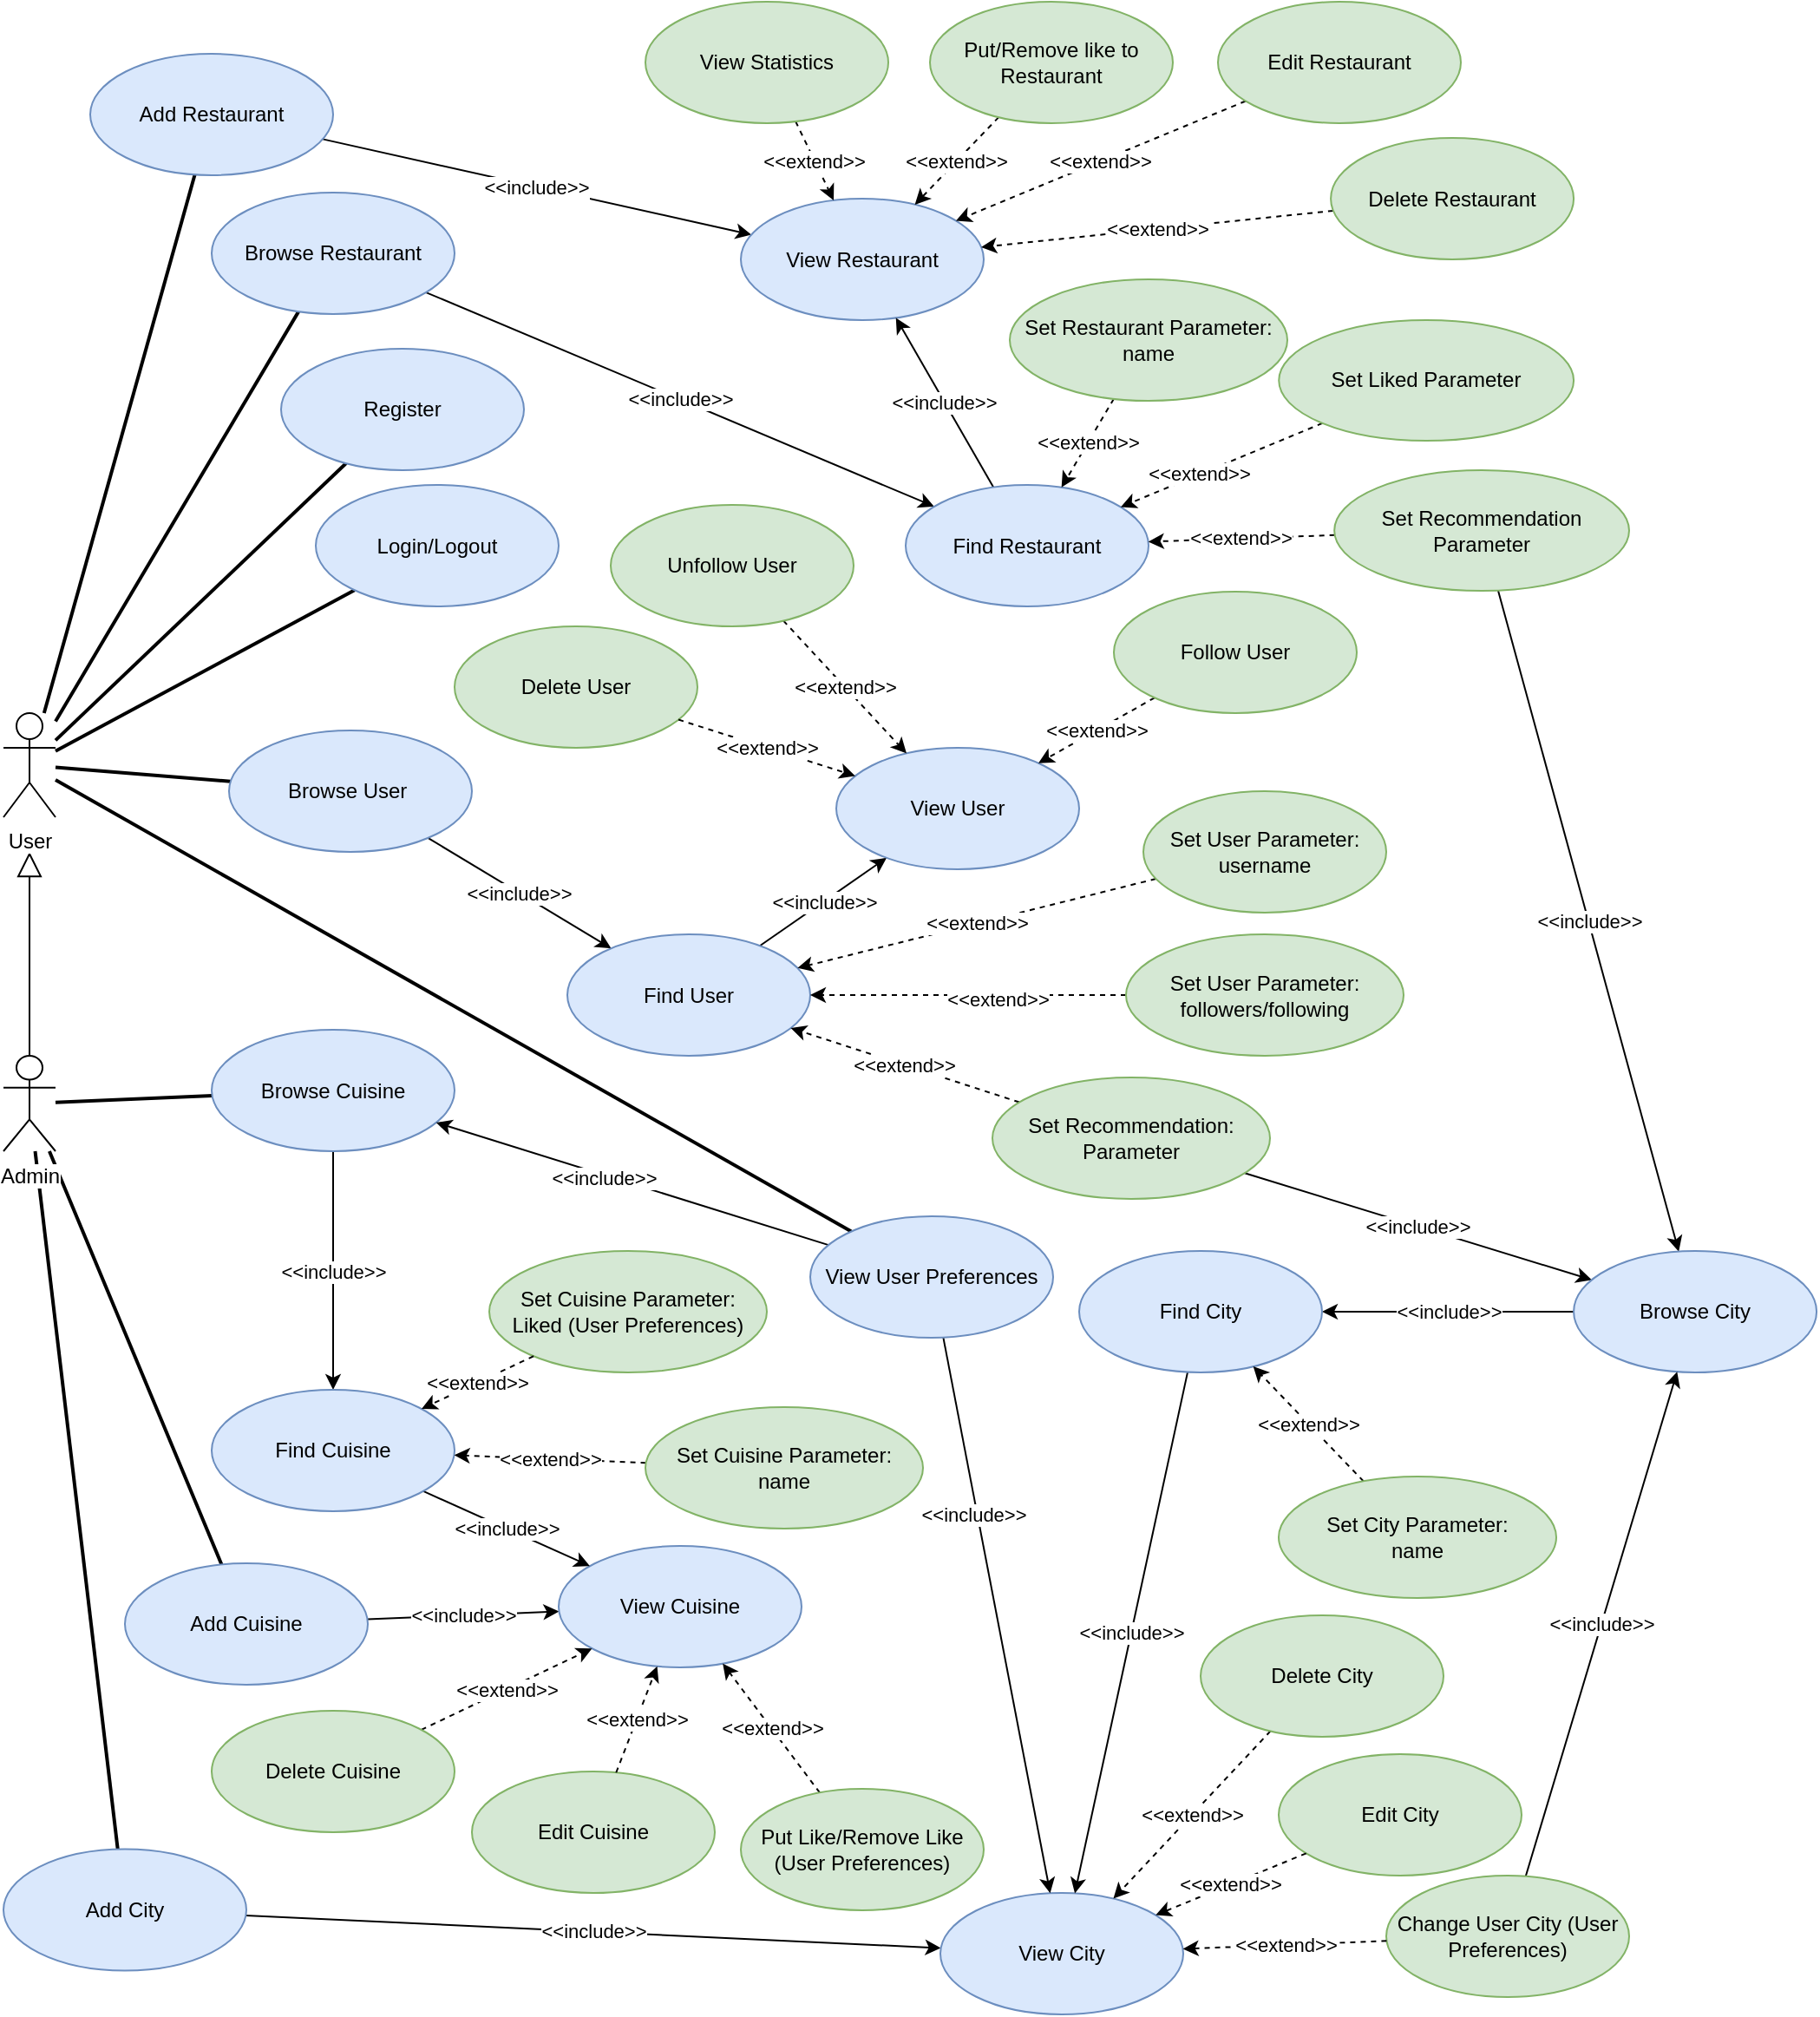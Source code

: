 <mxfile version="13.4.5" type="github">
  <diagram id="KoGSpYwKqd-lorviJZdT" name="Page-1">
    <mxGraphModel dx="1664" dy="894" grid="1" gridSize="10" guides="1" tooltips="1" connect="1" arrows="1" fold="1" page="1" pageScale="1" pageWidth="690" pageHeight="980" math="0" shadow="0">
      <root>
        <mxCell id="0" />
        <mxCell id="1" parent="0" />
        <mxCell id="ns0X5BkVeZQu3-cm_ezH-1" style="edgeStyle=none;rounded=0;orthogonalLoop=1;jettySize=auto;html=1;endArrow=none;endFill=0;strokeWidth=2;" parent="1" source="ns0X5BkVeZQu3-cm_ezH-90" target="ns0X5BkVeZQu3-cm_ezH-9" edge="1">
          <mxGeometry relative="1" as="geometry" />
        </mxCell>
        <mxCell id="ns0X5BkVeZQu3-cm_ezH-2" style="edgeStyle=none;rounded=0;orthogonalLoop=1;jettySize=auto;html=1;endArrow=none;endFill=0;strokeWidth=2;" parent="1" source="ns0X5BkVeZQu3-cm_ezH-90" target="ns0X5BkVeZQu3-cm_ezH-29" edge="1">
          <mxGeometry relative="1" as="geometry" />
        </mxCell>
        <mxCell id="ns0X5BkVeZQu3-cm_ezH-3" style="edgeStyle=none;rounded=0;orthogonalLoop=1;jettySize=auto;html=1;endArrow=none;endFill=0;strokeWidth=2;" parent="1" source="ns0X5BkVeZQu3-cm_ezH-90" target="ns0X5BkVeZQu3-cm_ezH-10" edge="1">
          <mxGeometry relative="1" as="geometry" />
        </mxCell>
        <mxCell id="ns0X5BkVeZQu3-cm_ezH-4" style="edgeStyle=none;rounded=0;orthogonalLoop=1;jettySize=auto;html=1;endArrow=none;endFill=0;strokeWidth=2;" parent="1" source="ns0X5BkVeZQu3-cm_ezH-90" target="ns0X5BkVeZQu3-cm_ezH-11" edge="1">
          <mxGeometry relative="1" as="geometry" />
        </mxCell>
        <mxCell id="ns0X5BkVeZQu3-cm_ezH-5" style="edgeStyle=none;rounded=0;orthogonalLoop=1;jettySize=auto;html=1;endArrow=none;endFill=0;strokeWidth=2;" parent="1" source="ns0X5BkVeZQu3-cm_ezH-90" target="ns0X5BkVeZQu3-cm_ezH-18" edge="1">
          <mxGeometry relative="1" as="geometry" />
        </mxCell>
        <mxCell id="ns0X5BkVeZQu3-cm_ezH-7" style="edgeStyle=none;rounded=0;orthogonalLoop=1;jettySize=auto;html=1;endArrow=none;endFill=0;strokeWidth=2;" parent="1" source="ns0X5BkVeZQu3-cm_ezH-43" target="ns0X5BkVeZQu3-cm_ezH-57" edge="1">
          <mxGeometry relative="1" as="geometry">
            <mxPoint x="60" y="640" as="sourcePoint" />
          </mxGeometry>
        </mxCell>
        <mxCell id="ns0X5BkVeZQu3-cm_ezH-8" value="&amp;lt;&amp;lt;include&amp;gt;&amp;gt;" style="edgeStyle=none;rounded=0;orthogonalLoop=1;jettySize=auto;html=1;" parent="1" source="ns0X5BkVeZQu3-cm_ezH-9" target="ns0X5BkVeZQu3-cm_ezH-12" edge="1">
          <mxGeometry relative="1" as="geometry" />
        </mxCell>
        <mxCell id="ns0X5BkVeZQu3-cm_ezH-9" value="Add Restaurant" style="ellipse;whiteSpace=wrap;html=1;fontSize=12;fillColor=#dae8fc;strokeColor=#6c8ebf;" parent="1" vertex="1">
          <mxGeometry x="60" y="30" width="140" height="70" as="geometry" />
        </mxCell>
        <mxCell id="ns0X5BkVeZQu3-cm_ezH-10" value="Register" style="ellipse;whiteSpace=wrap;html=1;fontSize=12;fillColor=#dae8fc;strokeColor=#6c8ebf;" parent="1" vertex="1">
          <mxGeometry x="170" y="200" width="140" height="70" as="geometry" />
        </mxCell>
        <mxCell id="ns0X5BkVeZQu3-cm_ezH-11" value="Login/Logout" style="ellipse;whiteSpace=wrap;html=1;fontSize=12;fillColor=#dae8fc;strokeColor=#6c8ebf;" parent="1" vertex="1">
          <mxGeometry x="190" y="278.5" width="140" height="70" as="geometry" />
        </mxCell>
        <mxCell id="ns0X5BkVeZQu3-cm_ezH-12" value="View Restaurant" style="ellipse;whiteSpace=wrap;html=1;fontSize=12;fillColor=#dae8fc;strokeColor=#6c8ebf;" parent="1" vertex="1">
          <mxGeometry x="435" y="113.5" width="140" height="70" as="geometry" />
        </mxCell>
        <mxCell id="ns0X5BkVeZQu3-cm_ezH-13" value="&amp;lt;&amp;lt;extend&amp;gt;&amp;gt;" style="edgeStyle=none;rounded=0;orthogonalLoop=1;jettySize=auto;html=1;dashed=1;" parent="1" source="ns0X5BkVeZQu3-cm_ezH-14" target="ns0X5BkVeZQu3-cm_ezH-12" edge="1">
          <mxGeometry relative="1" as="geometry" />
        </mxCell>
        <mxCell id="ns0X5BkVeZQu3-cm_ezH-14" value="Edit Restaurant" style="ellipse;whiteSpace=wrap;html=1;fontSize=12;fillColor=#d5e8d4;strokeColor=#82b366;" parent="1" vertex="1">
          <mxGeometry x="710" width="140" height="70" as="geometry" />
        </mxCell>
        <mxCell id="ns0X5BkVeZQu3-cm_ezH-15" value="&amp;lt;&amp;lt;extend&amp;gt;&amp;gt;" style="edgeStyle=none;rounded=0;orthogonalLoop=1;jettySize=auto;html=1;dashed=1;" parent="1" source="ns0X5BkVeZQu3-cm_ezH-16" target="ns0X5BkVeZQu3-cm_ezH-12" edge="1">
          <mxGeometry relative="1" as="geometry" />
        </mxCell>
        <mxCell id="ns0X5BkVeZQu3-cm_ezH-16" value="Delete Restaurant" style="ellipse;whiteSpace=wrap;html=1;fontSize=12;fillColor=#d5e8d4;strokeColor=#82b366;" parent="1" vertex="1">
          <mxGeometry x="775.04" y="78.5" width="140" height="70" as="geometry" />
        </mxCell>
        <mxCell id="ns0X5BkVeZQu3-cm_ezH-17" value="&amp;lt;&amp;lt;include&amp;gt;&amp;gt;" style="edgeStyle=none;rounded=0;orthogonalLoop=1;jettySize=auto;html=1;" parent="1" source="ns0X5BkVeZQu3-cm_ezH-18" target="ns0X5BkVeZQu3-cm_ezH-20" edge="1">
          <mxGeometry relative="1" as="geometry" />
        </mxCell>
        <mxCell id="ns0X5BkVeZQu3-cm_ezH-18" value="Browse User&amp;nbsp;" style="ellipse;whiteSpace=wrap;html=1;fontSize=12;fillColor=#dae8fc;strokeColor=#6c8ebf;" parent="1" vertex="1">
          <mxGeometry x="140" y="420" width="140" height="70" as="geometry" />
        </mxCell>
        <mxCell id="ns0X5BkVeZQu3-cm_ezH-19" value="&amp;lt;&amp;lt;include&amp;gt;&amp;gt;" style="edgeStyle=none;rounded=0;orthogonalLoop=1;jettySize=auto;html=1;" parent="1" source="ns0X5BkVeZQu3-cm_ezH-20" target="ns0X5BkVeZQu3-cm_ezH-23" edge="1">
          <mxGeometry relative="1" as="geometry" />
        </mxCell>
        <mxCell id="ns0X5BkVeZQu3-cm_ezH-20" value="Find User" style="ellipse;whiteSpace=wrap;html=1;fontSize=12;fillColor=#dae8fc;strokeColor=#6c8ebf;" parent="1" vertex="1">
          <mxGeometry x="335" y="537.5" width="140" height="70" as="geometry" />
        </mxCell>
        <mxCell id="ns0X5BkVeZQu3-cm_ezH-21" value="&amp;lt;&amp;lt;extend&amp;gt;&amp;gt;" style="edgeStyle=none;rounded=0;orthogonalLoop=1;jettySize=auto;html=1;dashed=1;" parent="1" source="ns0X5BkVeZQu3-cm_ezH-22" target="ns0X5BkVeZQu3-cm_ezH-20" edge="1">
          <mxGeometry relative="1" as="geometry" />
        </mxCell>
        <mxCell id="ns0X5BkVeZQu3-cm_ezH-22" value="Set User Parameter:&lt;br&gt;username" style="ellipse;whiteSpace=wrap;html=1;fontSize=12;fillColor=#d5e8d4;strokeColor=#82b366;" parent="1" vertex="1">
          <mxGeometry x="667" y="455" width="140" height="70" as="geometry" />
        </mxCell>
        <mxCell id="ns0X5BkVeZQu3-cm_ezH-23" value="View User" style="ellipse;whiteSpace=wrap;html=1;fontSize=12;fillColor=#dae8fc;strokeColor=#6c8ebf;" parent="1" vertex="1">
          <mxGeometry x="490" y="430" width="140" height="70" as="geometry" />
        </mxCell>
        <mxCell id="ns0X5BkVeZQu3-cm_ezH-24" value="&amp;lt;&amp;lt;extend&amp;gt;&amp;gt;" style="edgeStyle=none;rounded=0;orthogonalLoop=1;jettySize=auto;html=1;dashed=1;" parent="1" source="ns0X5BkVeZQu3-cm_ezH-25" target="ns0X5BkVeZQu3-cm_ezH-23" edge="1">
          <mxGeometry relative="1" as="geometry" />
        </mxCell>
        <mxCell id="ns0X5BkVeZQu3-cm_ezH-25" value="Follow User" style="ellipse;whiteSpace=wrap;html=1;fontSize=12;fillColor=#d5e8d4;strokeColor=#82b366;" parent="1" vertex="1">
          <mxGeometry x="650" y="340" width="140" height="70" as="geometry" />
        </mxCell>
        <mxCell id="ns0X5BkVeZQu3-cm_ezH-26" value="&amp;lt;&amp;lt;extend&amp;gt;&amp;gt;" style="edgeStyle=none;rounded=0;orthogonalLoop=1;jettySize=auto;html=1;dashed=1;" parent="1" source="ns0X5BkVeZQu3-cm_ezH-27" target="ns0X5BkVeZQu3-cm_ezH-23" edge="1">
          <mxGeometry relative="1" as="geometry" />
        </mxCell>
        <mxCell id="ns0X5BkVeZQu3-cm_ezH-27" value="Unfollow User" style="ellipse;whiteSpace=wrap;html=1;fontSize=12;fillColor=#d5e8d4;strokeColor=#82b366;" parent="1" vertex="1">
          <mxGeometry x="360" y="290" width="140" height="70" as="geometry" />
        </mxCell>
        <mxCell id="ns0X5BkVeZQu3-cm_ezH-28" value="&amp;lt;&amp;lt;include&amp;gt;&amp;gt;" style="edgeStyle=none;rounded=0;orthogonalLoop=1;jettySize=auto;html=1;" parent="1" source="ns0X5BkVeZQu3-cm_ezH-29" target="ns0X5BkVeZQu3-cm_ezH-31" edge="1">
          <mxGeometry relative="1" as="geometry" />
        </mxCell>
        <mxCell id="ns0X5BkVeZQu3-cm_ezH-29" value="Browse Restaurant" style="ellipse;whiteSpace=wrap;html=1;fontSize=12;fillColor=#dae8fc;strokeColor=#6c8ebf;" parent="1" vertex="1">
          <mxGeometry x="130" y="110" width="140" height="70" as="geometry" />
        </mxCell>
        <mxCell id="ns0X5BkVeZQu3-cm_ezH-30" value="&amp;lt;&amp;lt;include&amp;gt;&amp;gt;" style="edgeStyle=none;rounded=0;orthogonalLoop=1;jettySize=auto;html=1;" parent="1" source="ns0X5BkVeZQu3-cm_ezH-31" target="ns0X5BkVeZQu3-cm_ezH-12" edge="1">
          <mxGeometry relative="1" as="geometry" />
        </mxCell>
        <mxCell id="ns0X5BkVeZQu3-cm_ezH-31" value="Find Restaurant" style="ellipse;whiteSpace=wrap;html=1;fontSize=12;fillColor=#dae8fc;strokeColor=#6c8ebf;" parent="1" vertex="1">
          <mxGeometry x="530" y="278.5" width="140" height="70" as="geometry" />
        </mxCell>
        <mxCell id="ns0X5BkVeZQu3-cm_ezH-32" value="&amp;lt;&amp;lt;extend&amp;gt;&amp;gt;" style="edgeStyle=none;rounded=0;orthogonalLoop=1;jettySize=auto;html=1;dashed=1;" parent="1" source="ns0X5BkVeZQu3-cm_ezH-33" target="ns0X5BkVeZQu3-cm_ezH-31" edge="1">
          <mxGeometry relative="1" as="geometry" />
        </mxCell>
        <mxCell id="ns0X5BkVeZQu3-cm_ezH-33" value="Set Restaurant Parameter:&lt;br&gt;name" style="ellipse;whiteSpace=wrap;html=1;fontSize=12;fillColor=#d5e8d4;strokeColor=#82b366;" parent="1" vertex="1">
          <mxGeometry x="590" y="160.0" width="160" height="70" as="geometry" />
        </mxCell>
        <mxCell id="ns0X5BkVeZQu3-cm_ezH-34" value="&amp;lt;&amp;lt;extend&amp;gt;&amp;gt;" style="edgeStyle=none;rounded=0;orthogonalLoop=1;jettySize=auto;html=1;dashed=1;" parent="1" source="ns0X5BkVeZQu3-cm_ezH-35" target="ns0X5BkVeZQu3-cm_ezH-31" edge="1">
          <mxGeometry relative="1" as="geometry" />
        </mxCell>
        <mxCell id="BuOQDspDSRokzwu6V2aT-3" value="&amp;lt;&amp;lt;include&amp;gt;&amp;gt;" style="edgeStyle=none;rounded=0;orthogonalLoop=1;jettySize=auto;html=1;" edge="1" parent="1" source="ns0X5BkVeZQu3-cm_ezH-35" target="ns0X5BkVeZQu3-cm_ezH-55">
          <mxGeometry relative="1" as="geometry" />
        </mxCell>
        <mxCell id="ns0X5BkVeZQu3-cm_ezH-35" value="Set Recommendation Parameter" style="ellipse;whiteSpace=wrap;html=1;fontSize=12;fillColor=#d5e8d4;strokeColor=#82b366;" parent="1" vertex="1">
          <mxGeometry x="777.08" y="270" width="169.92" height="69.54" as="geometry" />
        </mxCell>
        <mxCell id="ns0X5BkVeZQu3-cm_ezH-36" value="&amp;lt;&amp;lt;extend&amp;gt;&amp;gt;" style="edgeStyle=none;rounded=0;orthogonalLoop=1;jettySize=auto;html=1;dashed=1;" parent="1" source="ns0X5BkVeZQu3-cm_ezH-37" target="ns0X5BkVeZQu3-cm_ezH-12" edge="1">
          <mxGeometry relative="1" as="geometry" />
        </mxCell>
        <mxCell id="ns0X5BkVeZQu3-cm_ezH-37" value="Put/Remove like to Restaurant" style="ellipse;whiteSpace=wrap;html=1;fontSize=12;fillColor=#d5e8d4;strokeColor=#82b366;" parent="1" vertex="1">
          <mxGeometry x="544" width="140" height="70" as="geometry" />
        </mxCell>
        <mxCell id="ns0X5BkVeZQu3-cm_ezH-38" value="&amp;lt;&amp;lt;extend&amp;gt;&amp;gt;" style="edgeStyle=none;rounded=0;orthogonalLoop=1;jettySize=auto;html=1;dashed=1;" parent="1" source="ns0X5BkVeZQu3-cm_ezH-39" target="ns0X5BkVeZQu3-cm_ezH-20" edge="1">
          <mxGeometry relative="1" as="geometry" />
        </mxCell>
        <mxCell id="BuOQDspDSRokzwu6V2aT-2" value="&amp;lt;&amp;lt;include&amp;gt;&amp;gt;" style="edgeStyle=none;rounded=0;orthogonalLoop=1;jettySize=auto;html=1;" edge="1" parent="1" source="ns0X5BkVeZQu3-cm_ezH-39" target="ns0X5BkVeZQu3-cm_ezH-55">
          <mxGeometry relative="1" as="geometry" />
        </mxCell>
        <mxCell id="ns0X5BkVeZQu3-cm_ezH-39" value="Set Recommendation: Parameter" style="ellipse;whiteSpace=wrap;html=1;fontSize=12;fillColor=#d5e8d4;strokeColor=#82b366;" parent="1" vertex="1">
          <mxGeometry x="580" y="620" width="160" height="70" as="geometry" />
        </mxCell>
        <mxCell id="ns0X5BkVeZQu3-cm_ezH-40" style="edgeStyle=none;rounded=0;orthogonalLoop=1;jettySize=auto;html=1;endArrow=none;endFill=0;strokeWidth=2;" parent="1" source="ns0X5BkVeZQu3-cm_ezH-43" target="ns0X5BkVeZQu3-cm_ezH-45" edge="1">
          <mxGeometry relative="1" as="geometry" />
        </mxCell>
        <mxCell id="ns0X5BkVeZQu3-cm_ezH-41" style="edgeStyle=none;rounded=0;orthogonalLoop=1;jettySize=auto;html=1;endArrow=none;endFill=0;strokeWidth=2;" parent="1" source="ns0X5BkVeZQu3-cm_ezH-43" target="ns0X5BkVeZQu3-cm_ezH-47" edge="1">
          <mxGeometry relative="1" as="geometry" />
        </mxCell>
        <mxCell id="ns0X5BkVeZQu3-cm_ezH-42" style="edgeStyle=none;rounded=0;orthogonalLoop=1;jettySize=auto;html=1;endArrow=block;endFill=0;endSize=12;strokeWidth=1;" parent="1" source="ns0X5BkVeZQu3-cm_ezH-43" edge="1">
          <mxGeometry relative="1" as="geometry">
            <mxPoint x="25" y="490" as="targetPoint" />
          </mxGeometry>
        </mxCell>
        <mxCell id="ns0X5BkVeZQu3-cm_ezH-43" value="Admin" style="shape=umlActor;verticalLabelPosition=bottom;labelBackgroundColor=#ffffff;verticalAlign=top;html=1;" parent="1" vertex="1">
          <mxGeometry x="10" y="607.5" width="30" height="55" as="geometry" />
        </mxCell>
        <mxCell id="ns0X5BkVeZQu3-cm_ezH-44" value="&amp;lt;&amp;lt;include&amp;gt;&amp;gt;" style="edgeStyle=none;rounded=0;orthogonalLoop=1;jettySize=auto;html=1;" parent="1" source="ns0X5BkVeZQu3-cm_ezH-45" target="ns0X5BkVeZQu3-cm_ezH-49" edge="1">
          <mxGeometry relative="1" as="geometry" />
        </mxCell>
        <mxCell id="ns0X5BkVeZQu3-cm_ezH-45" value="Add City" style="ellipse;whiteSpace=wrap;html=1;fontSize=12;fillColor=#dae8fc;strokeColor=#6c8ebf;" parent="1" vertex="1">
          <mxGeometry x="10" y="1064.786" width="140" height="70" as="geometry" />
        </mxCell>
        <mxCell id="ns0X5BkVeZQu3-cm_ezH-46" value="&amp;lt;&amp;lt;include&amp;gt;&amp;gt;" style="edgeStyle=none;rounded=0;orthogonalLoop=1;jettySize=auto;html=1;" parent="1" source="ns0X5BkVeZQu3-cm_ezH-47" target="ns0X5BkVeZQu3-cm_ezH-48" edge="1">
          <mxGeometry relative="1" as="geometry" />
        </mxCell>
        <mxCell id="ns0X5BkVeZQu3-cm_ezH-47" value="Add Cuisine" style="ellipse;whiteSpace=wrap;html=1;fontSize=12;fillColor=#dae8fc;strokeColor=#6c8ebf;" parent="1" vertex="1">
          <mxGeometry x="80" y="900" width="140" height="70" as="geometry" />
        </mxCell>
        <mxCell id="ns0X5BkVeZQu3-cm_ezH-48" value="View Cuisine" style="ellipse;whiteSpace=wrap;html=1;fontSize=12;fillColor=#dae8fc;strokeColor=#6c8ebf;" parent="1" vertex="1">
          <mxGeometry x="330.0" y="890" width="140" height="70" as="geometry" />
        </mxCell>
        <mxCell id="ns0X5BkVeZQu3-cm_ezH-49" value="View City" style="ellipse;whiteSpace=wrap;html=1;fontSize=12;fillColor=#dae8fc;strokeColor=#6c8ebf;" parent="1" vertex="1">
          <mxGeometry x="550" y="1090" width="140" height="70" as="geometry" />
        </mxCell>
        <mxCell id="ns0X5BkVeZQu3-cm_ezH-50" value="&amp;lt;&amp;lt;extend&amp;gt;&amp;gt;" style="edgeStyle=none;rounded=0;orthogonalLoop=1;jettySize=auto;html=1;dashed=1;" parent="1" source="ns0X5BkVeZQu3-cm_ezH-51" target="ns0X5BkVeZQu3-cm_ezH-48" edge="1">
          <mxGeometry relative="1" as="geometry" />
        </mxCell>
        <mxCell id="ns0X5BkVeZQu3-cm_ezH-51" value="Delete Cuisine" style="ellipse;whiteSpace=wrap;html=1;fontSize=12;fillColor=#d5e8d4;strokeColor=#82b366;" parent="1" vertex="1">
          <mxGeometry x="130" y="985" width="140" height="70" as="geometry" />
        </mxCell>
        <mxCell id="ns0X5BkVeZQu3-cm_ezH-52" value="&amp;lt;&amp;lt;extend&amp;gt;&amp;gt;" style="edgeStyle=none;rounded=0;orthogonalLoop=1;jettySize=auto;html=1;dashed=1;" parent="1" source="ns0X5BkVeZQu3-cm_ezH-53" target="ns0X5BkVeZQu3-cm_ezH-49" edge="1">
          <mxGeometry relative="1" as="geometry" />
        </mxCell>
        <mxCell id="ns0X5BkVeZQu3-cm_ezH-53" value="Delete City" style="ellipse;whiteSpace=wrap;html=1;fontSize=12;fillColor=#d5e8d4;strokeColor=#82b366;" parent="1" vertex="1">
          <mxGeometry x="700" y="930" width="140" height="70" as="geometry" />
        </mxCell>
        <mxCell id="ns0X5BkVeZQu3-cm_ezH-54" value="&amp;lt;&amp;lt;include&amp;gt;&amp;gt;" style="edgeStyle=none;rounded=0;orthogonalLoop=1;jettySize=auto;html=1;" parent="1" source="ns0X5BkVeZQu3-cm_ezH-55" target="ns0X5BkVeZQu3-cm_ezH-59" edge="1">
          <mxGeometry relative="1" as="geometry" />
        </mxCell>
        <mxCell id="ns0X5BkVeZQu3-cm_ezH-55" value="Browse City" style="ellipse;whiteSpace=wrap;html=1;fontSize=12;fillColor=#dae8fc;strokeColor=#6c8ebf;" parent="1" vertex="1">
          <mxGeometry x="915.04" y="720" width="140" height="70" as="geometry" />
        </mxCell>
        <mxCell id="ns0X5BkVeZQu3-cm_ezH-56" value="&amp;lt;&amp;lt;include&amp;gt;&amp;gt;" style="edgeStyle=none;rounded=0;orthogonalLoop=1;jettySize=auto;html=1;" parent="1" source="ns0X5BkVeZQu3-cm_ezH-57" target="ns0X5BkVeZQu3-cm_ezH-63" edge="1">
          <mxGeometry relative="1" as="geometry" />
        </mxCell>
        <mxCell id="ns0X5BkVeZQu3-cm_ezH-57" value="Browse Cuisine" style="ellipse;whiteSpace=wrap;html=1;fontSize=12;fillColor=#dae8fc;strokeColor=#6c8ebf;" parent="1" vertex="1">
          <mxGeometry x="130" y="592.5" width="140" height="70" as="geometry" />
        </mxCell>
        <mxCell id="ns0X5BkVeZQu3-cm_ezH-58" value="&amp;lt;&amp;lt;include&amp;gt;&amp;gt;" style="edgeStyle=none;rounded=0;orthogonalLoop=1;jettySize=auto;html=1;" parent="1" source="ns0X5BkVeZQu3-cm_ezH-59" target="ns0X5BkVeZQu3-cm_ezH-49" edge="1">
          <mxGeometry relative="1" as="geometry" />
        </mxCell>
        <mxCell id="ns0X5BkVeZQu3-cm_ezH-59" value="Find City" style="ellipse;whiteSpace=wrap;html=1;fontSize=12;fillColor=#dae8fc;strokeColor=#6c8ebf;" parent="1" vertex="1">
          <mxGeometry x="630" y="720" width="140" height="70" as="geometry" />
        </mxCell>
        <mxCell id="ns0X5BkVeZQu3-cm_ezH-60" value="&amp;lt;&amp;lt;extend&amp;gt;&amp;gt;" style="edgeStyle=none;rounded=0;orthogonalLoop=1;jettySize=auto;html=1;dashed=1;" parent="1" source="ns0X5BkVeZQu3-cm_ezH-61" target="ns0X5BkVeZQu3-cm_ezH-59" edge="1">
          <mxGeometry relative="1" as="geometry" />
        </mxCell>
        <mxCell id="ns0X5BkVeZQu3-cm_ezH-61" value="Set City Parameter:&lt;br&gt;name" style="ellipse;whiteSpace=wrap;html=1;fontSize=12;fillColor=#d5e8d4;strokeColor=#82b366;" parent="1" vertex="1">
          <mxGeometry x="745" y="850" width="160" height="70" as="geometry" />
        </mxCell>
        <mxCell id="ns0X5BkVeZQu3-cm_ezH-62" value="&amp;lt;&amp;lt;include&amp;gt;&amp;gt;" style="edgeStyle=none;rounded=0;orthogonalLoop=1;jettySize=auto;html=1;" parent="1" source="ns0X5BkVeZQu3-cm_ezH-63" target="ns0X5BkVeZQu3-cm_ezH-48" edge="1">
          <mxGeometry relative="1" as="geometry" />
        </mxCell>
        <mxCell id="ns0X5BkVeZQu3-cm_ezH-63" value="Find Cuisine" style="ellipse;whiteSpace=wrap;html=1;fontSize=12;fillColor=#dae8fc;strokeColor=#6c8ebf;" parent="1" vertex="1">
          <mxGeometry x="130" y="800" width="140" height="70" as="geometry" />
        </mxCell>
        <mxCell id="ns0X5BkVeZQu3-cm_ezH-64" value="&amp;lt;&amp;lt;extend&amp;gt;&amp;gt;" style="edgeStyle=none;rounded=0;orthogonalLoop=1;jettySize=auto;html=1;dashed=1;" parent="1" source="ns0X5BkVeZQu3-cm_ezH-65" target="ns0X5BkVeZQu3-cm_ezH-63" edge="1">
          <mxGeometry relative="1" as="geometry" />
        </mxCell>
        <mxCell id="ns0X5BkVeZQu3-cm_ezH-65" value="Set Cuisine Parameter:&lt;br&gt;name" style="ellipse;whiteSpace=wrap;html=1;fontSize=12;fillColor=#d5e8d4;strokeColor=#82b366;" parent="1" vertex="1">
          <mxGeometry x="380" y="810" width="160" height="70" as="geometry" />
        </mxCell>
        <mxCell id="ns0X5BkVeZQu3-cm_ezH-66" value="&amp;lt;&amp;lt;extend&amp;gt;&amp;gt;" style="edgeStyle=none;rounded=0;orthogonalLoop=1;jettySize=auto;html=1;dashed=1;" parent="1" source="ns0X5BkVeZQu3-cm_ezH-67" target="ns0X5BkVeZQu3-cm_ezH-48" edge="1">
          <mxGeometry relative="1" as="geometry" />
        </mxCell>
        <mxCell id="ns0X5BkVeZQu3-cm_ezH-67" value="Put Like/Remove Like&lt;br&gt;(User Preferences)" style="ellipse;whiteSpace=wrap;html=1;fontSize=12;fillColor=#d5e8d4;strokeColor=#82b366;" parent="1" vertex="1">
          <mxGeometry x="435" y="1030" width="140" height="70" as="geometry" />
        </mxCell>
        <mxCell id="ns0X5BkVeZQu3-cm_ezH-68" value="&amp;lt;&amp;lt;extend&amp;gt;&amp;gt;" style="rounded=0;orthogonalLoop=1;jettySize=auto;html=1;dashed=1;" parent="1" source="ns0X5BkVeZQu3-cm_ezH-69" target="ns0X5BkVeZQu3-cm_ezH-12" edge="1">
          <mxGeometry relative="1" as="geometry" />
        </mxCell>
        <mxCell id="ns0X5BkVeZQu3-cm_ezH-69" value="View Statistics" style="ellipse;whiteSpace=wrap;html=1;fontSize=12;fillColor=#d5e8d4;strokeColor=#82b366;" parent="1" vertex="1">
          <mxGeometry x="380" width="140" height="70" as="geometry" />
        </mxCell>
        <mxCell id="ns0X5BkVeZQu3-cm_ezH-70" style="edgeStyle=none;rounded=0;orthogonalLoop=1;jettySize=auto;html=1;endArrow=classic;endFill=1;dashed=1;" parent="1" source="ns0X5BkVeZQu3-cm_ezH-72" target="ns0X5BkVeZQu3-cm_ezH-31" edge="1">
          <mxGeometry relative="1" as="geometry" />
        </mxCell>
        <mxCell id="ns0X5BkVeZQu3-cm_ezH-71" value="&amp;lt;&amp;lt;extend&amp;gt;&amp;gt;" style="text;html=1;resizable=0;points=[];align=center;verticalAlign=middle;labelBackgroundColor=#ffffff;fontSize=11;" parent="ns0X5BkVeZQu3-cm_ezH-70" vertex="1" connectable="0">
          <mxGeometry x="0.215" y="-1" relative="1" as="geometry">
            <mxPoint as="offset" />
          </mxGeometry>
        </mxCell>
        <mxCell id="ns0X5BkVeZQu3-cm_ezH-72" value="Set Liked Parameter" style="ellipse;whiteSpace=wrap;html=1;fontSize=12;fillColor=#d5e8d4;strokeColor=#82b366;" parent="1" vertex="1">
          <mxGeometry x="745.12" y="183.5" width="169.92" height="69.54" as="geometry" />
        </mxCell>
        <mxCell id="ns0X5BkVeZQu3-cm_ezH-73" style="edgeStyle=none;rounded=0;orthogonalLoop=1;jettySize=auto;html=1;dashed=1;endArrow=classic;endFill=1;" parent="1" source="ns0X5BkVeZQu3-cm_ezH-75" target="ns0X5BkVeZQu3-cm_ezH-20" edge="1">
          <mxGeometry relative="1" as="geometry" />
        </mxCell>
        <mxCell id="ns0X5BkVeZQu3-cm_ezH-74" value="&amp;lt;&amp;lt;extend&amp;gt;&amp;gt;" style="text;html=1;resizable=0;points=[];align=center;verticalAlign=middle;labelBackgroundColor=#ffffff;fontSize=11;" parent="ns0X5BkVeZQu3-cm_ezH-73" vertex="1" connectable="0">
          <mxGeometry x="-0.197" y="2" relative="1" as="geometry">
            <mxPoint x="-1" as="offset" />
          </mxGeometry>
        </mxCell>
        <mxCell id="ns0X5BkVeZQu3-cm_ezH-75" value="Set User Parameter: followers/following" style="ellipse;whiteSpace=wrap;html=1;fontSize=12;fillColor=#d5e8d4;strokeColor=#82b366;" parent="1" vertex="1">
          <mxGeometry x="657" y="537.5" width="160" height="70" as="geometry" />
        </mxCell>
        <mxCell id="ns0X5BkVeZQu3-cm_ezH-76" value="Edit Cuisine" style="ellipse;whiteSpace=wrap;html=1;fontSize=12;fillColor=#d5e8d4;strokeColor=#82b366;" parent="1" vertex="1">
          <mxGeometry x="280" y="1020" width="140" height="70" as="geometry" />
        </mxCell>
        <mxCell id="ns0X5BkVeZQu3-cm_ezH-77" value="&amp;lt;&amp;lt;extend&amp;gt;&amp;gt;" style="edgeStyle=none;rounded=0;orthogonalLoop=1;jettySize=auto;html=1;dashed=1;" parent="1" source="ns0X5BkVeZQu3-cm_ezH-76" target="ns0X5BkVeZQu3-cm_ezH-48" edge="1">
          <mxGeometry relative="1" as="geometry">
            <mxPoint x="295.369" y="964.897" as="targetPoint" />
          </mxGeometry>
        </mxCell>
        <mxCell id="ns0X5BkVeZQu3-cm_ezH-78" value="Edit City" style="ellipse;whiteSpace=wrap;html=1;fontSize=12;fillColor=#d5e8d4;strokeColor=#82b366;" parent="1" vertex="1">
          <mxGeometry x="745" y="1010" width="140" height="70" as="geometry" />
        </mxCell>
        <mxCell id="ns0X5BkVeZQu3-cm_ezH-79" value="&amp;lt;&amp;lt;extend&amp;gt;&amp;gt;" style="edgeStyle=none;rounded=0;orthogonalLoop=1;jettySize=auto;html=1;dashed=1;" parent="1" source="ns0X5BkVeZQu3-cm_ezH-78" target="ns0X5BkVeZQu3-cm_ezH-49" edge="1">
          <mxGeometry relative="1" as="geometry">
            <mxPoint x="937.759" y="1071.16" as="targetPoint" />
          </mxGeometry>
        </mxCell>
        <mxCell id="ns0X5BkVeZQu3-cm_ezH-80" style="edgeStyle=none;rounded=0;orthogonalLoop=1;jettySize=auto;html=1;endArrow=none;endFill=0;strokeWidth=2;" parent="1" source="ns0X5BkVeZQu3-cm_ezH-85" target="ns0X5BkVeZQu3-cm_ezH-90" edge="1">
          <mxGeometry relative="1" as="geometry">
            <mxPoint x="200" y="510" as="targetPoint" />
          </mxGeometry>
        </mxCell>
        <mxCell id="ns0X5BkVeZQu3-cm_ezH-81" style="edgeStyle=none;rounded=0;orthogonalLoop=1;jettySize=auto;html=1;endArrow=classic;endFill=1;strokeWidth=1;" parent="1" source="ns0X5BkVeZQu3-cm_ezH-85" target="ns0X5BkVeZQu3-cm_ezH-49" edge="1">
          <mxGeometry relative="1" as="geometry" />
        </mxCell>
        <mxCell id="ns0X5BkVeZQu3-cm_ezH-82" value="&amp;lt;&amp;lt;include&amp;gt;&amp;gt;" style="text;html=1;resizable=0;points=[];align=center;verticalAlign=middle;labelBackgroundColor=#ffffff;fontSize=11;" parent="ns0X5BkVeZQu3-cm_ezH-81" vertex="1" connectable="0">
          <mxGeometry x="-0.358" y="-3" relative="1" as="geometry">
            <mxPoint y="-1" as="offset" />
          </mxGeometry>
        </mxCell>
        <mxCell id="ns0X5BkVeZQu3-cm_ezH-83" style="edgeStyle=none;rounded=0;orthogonalLoop=1;jettySize=auto;html=1;endArrow=classic;endFill=1;strokeWidth=1;" parent="1" source="ns0X5BkVeZQu3-cm_ezH-85" target="ns0X5BkVeZQu3-cm_ezH-57" edge="1">
          <mxGeometry relative="1" as="geometry" />
        </mxCell>
        <mxCell id="ns0X5BkVeZQu3-cm_ezH-84" value="&amp;lt;&amp;lt;include&amp;gt;&amp;gt;" style="text;html=1;resizable=0;points=[];align=center;verticalAlign=middle;labelBackgroundColor=#ffffff;fontSize=11;" parent="ns0X5BkVeZQu3-cm_ezH-83" vertex="1" connectable="0">
          <mxGeometry x="0.136" y="1" relative="1" as="geometry">
            <mxPoint x="-1" as="offset" />
          </mxGeometry>
        </mxCell>
        <mxCell id="ns0X5BkVeZQu3-cm_ezH-85" value="View User Preferences" style="ellipse;whiteSpace=wrap;html=1;fontSize=12;fillColor=#dae8fc;strokeColor=#6c8ebf;" parent="1" vertex="1">
          <mxGeometry x="475" y="700" width="140" height="70" as="geometry" />
        </mxCell>
        <mxCell id="ns0X5BkVeZQu3-cm_ezH-86" value="Set Cuisine Parameter:&lt;br&gt;Liked (User Preferences)" style="ellipse;whiteSpace=wrap;html=1;fontSize=12;fillColor=#d5e8d4;strokeColor=#82b366;" parent="1" vertex="1">
          <mxGeometry x="290" y="720" width="160" height="70" as="geometry" />
        </mxCell>
        <mxCell id="ns0X5BkVeZQu3-cm_ezH-87" value="&amp;lt;&amp;lt;extend&amp;gt;&amp;gt;" style="edgeStyle=none;rounded=0;orthogonalLoop=1;jettySize=auto;html=1;dashed=1;" parent="1" source="ns0X5BkVeZQu3-cm_ezH-86" target="ns0X5BkVeZQu3-cm_ezH-63" edge="1">
          <mxGeometry relative="1" as="geometry">
            <mxPoint x="134.116" y="629.281" as="targetPoint" />
          </mxGeometry>
        </mxCell>
        <mxCell id="BuOQDspDSRokzwu6V2aT-1" value="&amp;lt;&amp;lt;include&amp;gt;&amp;gt;" style="rounded=0;orthogonalLoop=1;jettySize=auto;html=1;" edge="1" parent="1" source="ns0X5BkVeZQu3-cm_ezH-88" target="ns0X5BkVeZQu3-cm_ezH-55">
          <mxGeometry relative="1" as="geometry" />
        </mxCell>
        <mxCell id="ns0X5BkVeZQu3-cm_ezH-88" value="Change User City (User Preferences)" style="ellipse;whiteSpace=wrap;html=1;fontSize=12;fillColor=#d5e8d4;strokeColor=#82b366;" parent="1" vertex="1">
          <mxGeometry x="807" y="1080" width="140" height="70" as="geometry" />
        </mxCell>
        <mxCell id="ns0X5BkVeZQu3-cm_ezH-89" value="&amp;lt;&amp;lt;extend&amp;gt;&amp;gt;" style="edgeStyle=none;rounded=0;orthogonalLoop=1;jettySize=auto;html=1;dashed=1;" parent="1" source="ns0X5BkVeZQu3-cm_ezH-88" target="ns0X5BkVeZQu3-cm_ezH-49" edge="1">
          <mxGeometry relative="1" as="geometry">
            <mxPoint x="721.326" y="1219.067" as="targetPoint" />
          </mxGeometry>
        </mxCell>
        <mxCell id="ns0X5BkVeZQu3-cm_ezH-90" value="User" style="shape=umlActor;verticalLabelPosition=bottom;labelBackgroundColor=#ffffff;verticalAlign=top;html=1;" parent="1" vertex="1">
          <mxGeometry x="10" y="410" width="30" height="60" as="geometry" />
        </mxCell>
        <mxCell id="ns0X5BkVeZQu3-cm_ezH-91" value="Delete User" style="ellipse;whiteSpace=wrap;html=1;fontSize=12;fillColor=#d5e8d4;strokeColor=#82b366;" parent="1" vertex="1">
          <mxGeometry x="270" y="360" width="140" height="70" as="geometry" />
        </mxCell>
        <mxCell id="ns0X5BkVeZQu3-cm_ezH-92" value="&amp;lt;&amp;lt;extend&amp;gt;&amp;gt;" style="edgeStyle=none;rounded=0;orthogonalLoop=1;jettySize=auto;html=1;dashed=1;" parent="1" source="ns0X5BkVeZQu3-cm_ezH-91" target="ns0X5BkVeZQu3-cm_ezH-23" edge="1">
          <mxGeometry relative="1" as="geometry">
            <mxPoint x="819.719" y="445.339" as="sourcePoint" />
            <mxPoint x="657.307" y="421.615" as="targetPoint" />
          </mxGeometry>
        </mxCell>
      </root>
    </mxGraphModel>
  </diagram>
</mxfile>
